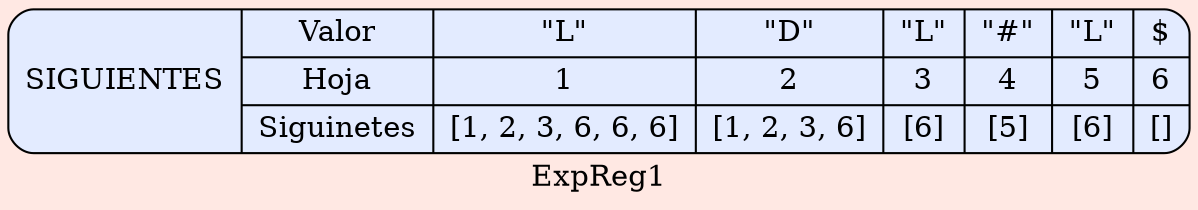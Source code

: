 digraph structs { 
  bgcolor = "#FFE8E3"   
 node [shape=Mrecord fillcolor="#E3EBFF" style =filled];
label ="ExpReg1"
struct1 [label="SIGUIENTES| { Valor | Hoja| Siguinetes } | 
{ \"L\"| 1 | [1, 2, 3, 6, 6, 6]}|
{ \"D\"| 2 | [1, 2, 3, 6]}|
{ \"L\"| 3 | [6]}|
{ \"#\"| 4 | [5]}|
{ \"L\"| 5 | [6]}|
{ $| 6 | []}
"];
 }